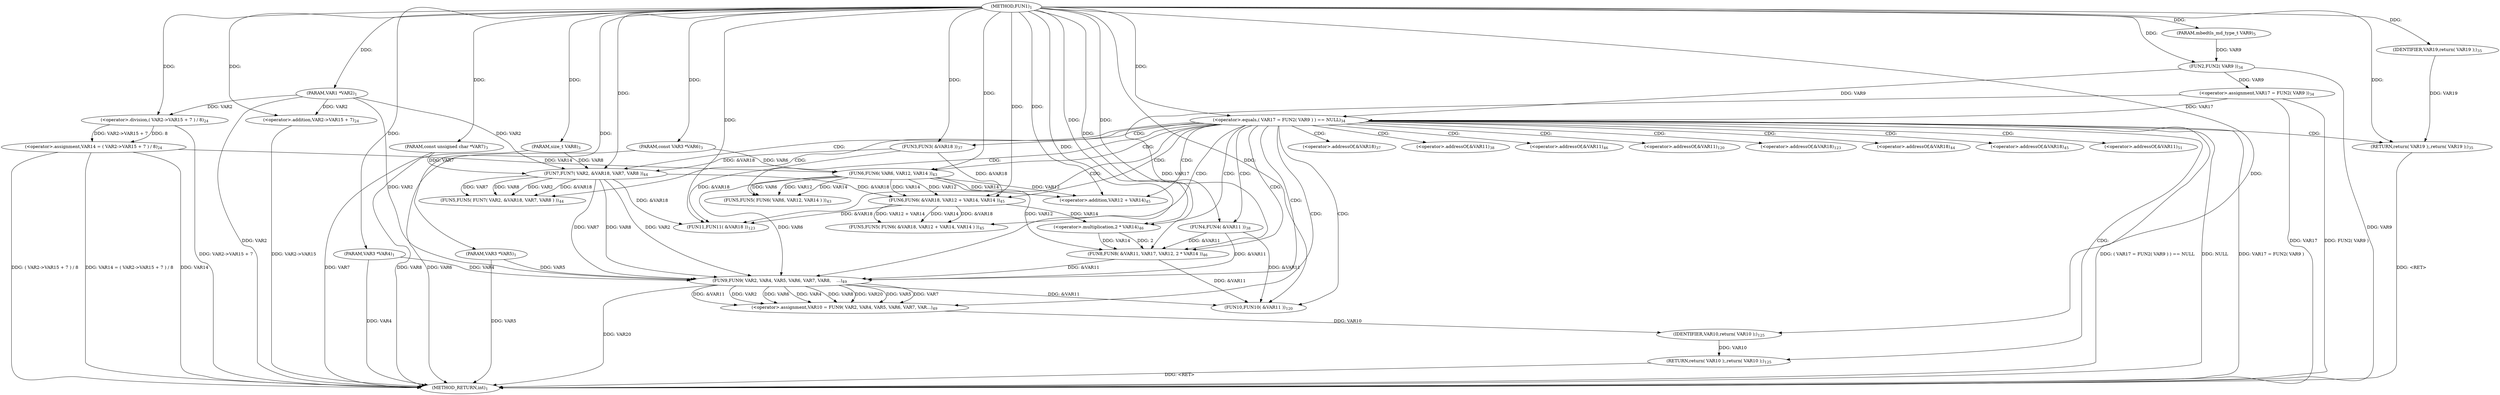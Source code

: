 digraph "FUN1" {  
"8" [label = <(METHOD,FUN1)<SUB>1</SUB>> ]
"97" [label = <(METHOD_RETURN,int)<SUB>1</SUB>> ]
"9" [label = <(PARAM,VAR1 *VAR2)<SUB>1</SUB>> ]
"10" [label = <(PARAM,VAR3 *VAR4)<SUB>1</SUB>> ]
"11" [label = <(PARAM,VAR3 *VAR5)<SUB>1</SUB>> ]
"12" [label = <(PARAM,const VAR3 *VAR6)<SUB>3</SUB>> ]
"13" [label = <(PARAM,const unsigned char *VAR7)<SUB>3</SUB>> ]
"14" [label = <(PARAM,size_t VAR8)<SUB>3</SUB>> ]
"15" [label = <(PARAM,mbedtls_md_type_t VAR9)<SUB>5</SUB>> ]
"21" [label = <(&lt;operator&gt;.assignment,VAR14 = ( VAR2-&gt;VAR15 + 7 ) / 8)<SUB>24</SUB>> ]
"42" [label = <(FUN3,FUN3( &amp;VAR18 ))<SUB>37</SUB>> ]
"45" [label = <(FUN4,FUN4( &amp;VAR11 ))<SUB>38</SUB>> ]
"48" [label = <(FUN5,FUN5( FUN6( VAR6, VAR12, VAR14 ) ))<SUB>43</SUB>> ]
"53" [label = <(FUN5,FUN5( FUN7( VAR2, &amp;VAR18, VAR7, VAR8 ) ))<SUB>44</SUB>> ]
"60" [label = <(FUN5,FUN5( FUN6( &amp;VAR18, VAR12 + VAR14, VAR14 ) ))<SUB>45</SUB>> ]
"68" [label = <(FUN8,FUN8( &amp;VAR11, VAR17, VAR12, 2 * VAR14 ))<SUB>46</SUB>> ]
"76" [label = <(&lt;operator&gt;.assignment,VAR10 = FUN9( VAR2, VAR4, VAR5, VAR6, VAR7, VAR...)<SUB>49</SUB>> ]
"89" [label = <(FUN10,FUN10( &amp;VAR11 ))<SUB>120</SUB>> ]
"92" [label = <(FUN11,FUN11( &amp;VAR18 ))<SUB>123</SUB>> ]
"95" [label = <(RETURN,return( VAR10 );,return( VAR10 );)<SUB>125</SUB>> ]
"33" [label = <(&lt;operator&gt;.equals,( VAR17 = FUN2( VAR9 ) ) == NULL)<SUB>34</SUB>> ]
"96" [label = <(IDENTIFIER,VAR10,return( VAR10 );)<SUB>125</SUB>> ]
"23" [label = <(&lt;operator&gt;.division,( VAR2-&gt;VAR15 + 7 ) / 8)<SUB>24</SUB>> ]
"40" [label = <(RETURN,return( VAR19 );,return( VAR19 );)<SUB>35</SUB>> ]
"49" [label = <(FUN6,FUN6( VAR6, VAR12, VAR14 ))<SUB>43</SUB>> ]
"54" [label = <(FUN7,FUN7( VAR2, &amp;VAR18, VAR7, VAR8 ))<SUB>44</SUB>> ]
"61" [label = <(FUN6,FUN6( &amp;VAR18, VAR12 + VAR14, VAR14 ))<SUB>45</SUB>> ]
"73" [label = <(&lt;operator&gt;.multiplication,2 * VAR14)<SUB>46</SUB>> ]
"78" [label = <(FUN9,FUN9( VAR2, VAR4, VAR5, VAR6, VAR7, VAR8,

    ...)<SUB>49</SUB>> ]
"24" [label = <(&lt;operator&gt;.addition,VAR2-&gt;VAR15 + 7)<SUB>24</SUB>> ]
"34" [label = <(&lt;operator&gt;.assignment,VAR17 = FUN2( VAR9 ))<SUB>34</SUB>> ]
"41" [label = <(IDENTIFIER,VAR19,return( VAR19 );)<SUB>35</SUB>> ]
"64" [label = <(&lt;operator&gt;.addition,VAR12 + VAR14)<SUB>45</SUB>> ]
"36" [label = <(FUN2,FUN2( VAR9 ))<SUB>34</SUB>> ]
"43" [label = <(&lt;operator&gt;.addressOf,&amp;VAR18)<SUB>37</SUB>> ]
"46" [label = <(&lt;operator&gt;.addressOf,&amp;VAR11)<SUB>38</SUB>> ]
"69" [label = <(&lt;operator&gt;.addressOf,&amp;VAR11)<SUB>46</SUB>> ]
"90" [label = <(&lt;operator&gt;.addressOf,&amp;VAR11)<SUB>120</SUB>> ]
"93" [label = <(&lt;operator&gt;.addressOf,&amp;VAR18)<SUB>123</SUB>> ]
"56" [label = <(&lt;operator&gt;.addressOf,&amp;VAR18)<SUB>44</SUB>> ]
"62" [label = <(&lt;operator&gt;.addressOf,&amp;VAR18)<SUB>45</SUB>> ]
"86" [label = <(&lt;operator&gt;.addressOf,&amp;VAR11)<SUB>51</SUB>> ]
  "40" -> "97"  [ label = "DDG: &lt;RET&gt;"] 
  "95" -> "97"  [ label = "DDG: &lt;RET&gt;"] 
  "9" -> "97"  [ label = "DDG: VAR2"] 
  "10" -> "97"  [ label = "DDG: VAR4"] 
  "11" -> "97"  [ label = "DDG: VAR5"] 
  "12" -> "97"  [ label = "DDG: VAR6"] 
  "13" -> "97"  [ label = "DDG: VAR7"] 
  "14" -> "97"  [ label = "DDG: VAR8"] 
  "21" -> "97"  [ label = "DDG: VAR14"] 
  "24" -> "97"  [ label = "DDG: VAR2-&gt;VAR15"] 
  "23" -> "97"  [ label = "DDG: VAR2-&gt;VAR15 + 7"] 
  "21" -> "97"  [ label = "DDG: ( VAR2-&gt;VAR15 + 7 ) / 8"] 
  "21" -> "97"  [ label = "DDG: VAR14 = ( VAR2-&gt;VAR15 + 7 ) / 8"] 
  "34" -> "97"  [ label = "DDG: VAR17"] 
  "36" -> "97"  [ label = "DDG: VAR9"] 
  "34" -> "97"  [ label = "DDG: FUN2( VAR9 )"] 
  "33" -> "97"  [ label = "DDG: VAR17 = FUN2( VAR9 )"] 
  "33" -> "97"  [ label = "DDG: ( VAR17 = FUN2( VAR9 ) ) == NULL"] 
  "33" -> "97"  [ label = "DDG: NULL"] 
  "78" -> "97"  [ label = "DDG: VAR20"] 
  "8" -> "9"  [ label = "DDG: "] 
  "8" -> "10"  [ label = "DDG: "] 
  "8" -> "11"  [ label = "DDG: "] 
  "8" -> "12"  [ label = "DDG: "] 
  "8" -> "13"  [ label = "DDG: "] 
  "8" -> "14"  [ label = "DDG: "] 
  "8" -> "15"  [ label = "DDG: "] 
  "23" -> "21"  [ label = "DDG: VAR2-&gt;VAR15 + 7"] 
  "23" -> "21"  [ label = "DDG: 8"] 
  "78" -> "76"  [ label = "DDG: &amp;VAR11"] 
  "78" -> "76"  [ label = "DDG: VAR2"] 
  "78" -> "76"  [ label = "DDG: VAR6"] 
  "78" -> "76"  [ label = "DDG: VAR4"] 
  "78" -> "76"  [ label = "DDG: VAR8"] 
  "78" -> "76"  [ label = "DDG: VAR20"] 
  "78" -> "76"  [ label = "DDG: VAR5"] 
  "78" -> "76"  [ label = "DDG: VAR7"] 
  "96" -> "95"  [ label = "DDG: VAR10"] 
  "8" -> "42"  [ label = "DDG: "] 
  "8" -> "45"  [ label = "DDG: "] 
  "49" -> "48"  [ label = "DDG: VAR6"] 
  "49" -> "48"  [ label = "DDG: VAR12"] 
  "49" -> "48"  [ label = "DDG: VAR14"] 
  "54" -> "53"  [ label = "DDG: VAR2"] 
  "54" -> "53"  [ label = "DDG: &amp;VAR18"] 
  "54" -> "53"  [ label = "DDG: VAR7"] 
  "54" -> "53"  [ label = "DDG: VAR8"] 
  "61" -> "60"  [ label = "DDG: &amp;VAR18"] 
  "61" -> "60"  [ label = "DDG: VAR12 + VAR14"] 
  "61" -> "60"  [ label = "DDG: VAR14"] 
  "45" -> "68"  [ label = "DDG: &amp;VAR11"] 
  "8" -> "68"  [ label = "DDG: "] 
  "34" -> "68"  [ label = "DDG: VAR17"] 
  "49" -> "68"  [ label = "DDG: VAR12"] 
  "73" -> "68"  [ label = "DDG: 2"] 
  "73" -> "68"  [ label = "DDG: VAR14"] 
  "78" -> "89"  [ label = "DDG: &amp;VAR11"] 
  "8" -> "89"  [ label = "DDG: "] 
  "45" -> "89"  [ label = "DDG: &amp;VAR11"] 
  "68" -> "89"  [ label = "DDG: &amp;VAR11"] 
  "61" -> "92"  [ label = "DDG: &amp;VAR18"] 
  "8" -> "92"  [ label = "DDG: "] 
  "42" -> "92"  [ label = "DDG: &amp;VAR18"] 
  "54" -> "92"  [ label = "DDG: &amp;VAR18"] 
  "76" -> "96"  [ label = "DDG: VAR10"] 
  "8" -> "96"  [ label = "DDG: "] 
  "9" -> "23"  [ label = "DDG: VAR2"] 
  "8" -> "23"  [ label = "DDG: "] 
  "34" -> "33"  [ label = "DDG: VAR17"] 
  "36" -> "33"  [ label = "DDG: VAR9"] 
  "8" -> "33"  [ label = "DDG: "] 
  "41" -> "40"  [ label = "DDG: VAR19"] 
  "8" -> "40"  [ label = "DDG: "] 
  "12" -> "49"  [ label = "DDG: VAR6"] 
  "8" -> "49"  [ label = "DDG: "] 
  "21" -> "49"  [ label = "DDG: VAR14"] 
  "9" -> "54"  [ label = "DDG: VAR2"] 
  "8" -> "54"  [ label = "DDG: "] 
  "42" -> "54"  [ label = "DDG: &amp;VAR18"] 
  "13" -> "54"  [ label = "DDG: VAR7"] 
  "14" -> "54"  [ label = "DDG: VAR8"] 
  "54" -> "61"  [ label = "DDG: &amp;VAR18"] 
  "8" -> "61"  [ label = "DDG: "] 
  "42" -> "61"  [ label = "DDG: &amp;VAR18"] 
  "49" -> "61"  [ label = "DDG: VAR12"] 
  "49" -> "61"  [ label = "DDG: VAR14"] 
  "8" -> "73"  [ label = "DDG: "] 
  "61" -> "73"  [ label = "DDG: VAR14"] 
  "54" -> "78"  [ label = "DDG: VAR2"] 
  "8" -> "78"  [ label = "DDG: "] 
  "9" -> "78"  [ label = "DDG: VAR2"] 
  "10" -> "78"  [ label = "DDG: VAR4"] 
  "11" -> "78"  [ label = "DDG: VAR5"] 
  "49" -> "78"  [ label = "DDG: VAR6"] 
  "54" -> "78"  [ label = "DDG: VAR7"] 
  "54" -> "78"  [ label = "DDG: VAR8"] 
  "68" -> "78"  [ label = "DDG: &amp;VAR11"] 
  "45" -> "78"  [ label = "DDG: &amp;VAR11"] 
  "9" -> "24"  [ label = "DDG: VAR2"] 
  "8" -> "24"  [ label = "DDG: "] 
  "36" -> "34"  [ label = "DDG: VAR9"] 
  "8" -> "41"  [ label = "DDG: "] 
  "49" -> "64"  [ label = "DDG: VAR12"] 
  "8" -> "64"  [ label = "DDG: "] 
  "49" -> "64"  [ label = "DDG: VAR14"] 
  "15" -> "36"  [ label = "DDG: VAR9"] 
  "8" -> "36"  [ label = "DDG: "] 
  "33" -> "48"  [ label = "CDG: "] 
  "33" -> "68"  [ label = "CDG: "] 
  "33" -> "49"  [ label = "CDG: "] 
  "33" -> "60"  [ label = "CDG: "] 
  "33" -> "73"  [ label = "CDG: "] 
  "33" -> "64"  [ label = "CDG: "] 
  "33" -> "42"  [ label = "CDG: "] 
  "33" -> "89"  [ label = "CDG: "] 
  "33" -> "46"  [ label = "CDG: "] 
  "33" -> "56"  [ label = "CDG: "] 
  "33" -> "69"  [ label = "CDG: "] 
  "33" -> "95"  [ label = "CDG: "] 
  "33" -> "92"  [ label = "CDG: "] 
  "33" -> "45"  [ label = "CDG: "] 
  "33" -> "40"  [ label = "CDG: "] 
  "33" -> "76"  [ label = "CDG: "] 
  "33" -> "93"  [ label = "CDG: "] 
  "33" -> "90"  [ label = "CDG: "] 
  "33" -> "54"  [ label = "CDG: "] 
  "33" -> "43"  [ label = "CDG: "] 
  "33" -> "61"  [ label = "CDG: "] 
  "33" -> "53"  [ label = "CDG: "] 
  "33" -> "78"  [ label = "CDG: "] 
  "33" -> "62"  [ label = "CDG: "] 
  "33" -> "86"  [ label = "CDG: "] 
}
